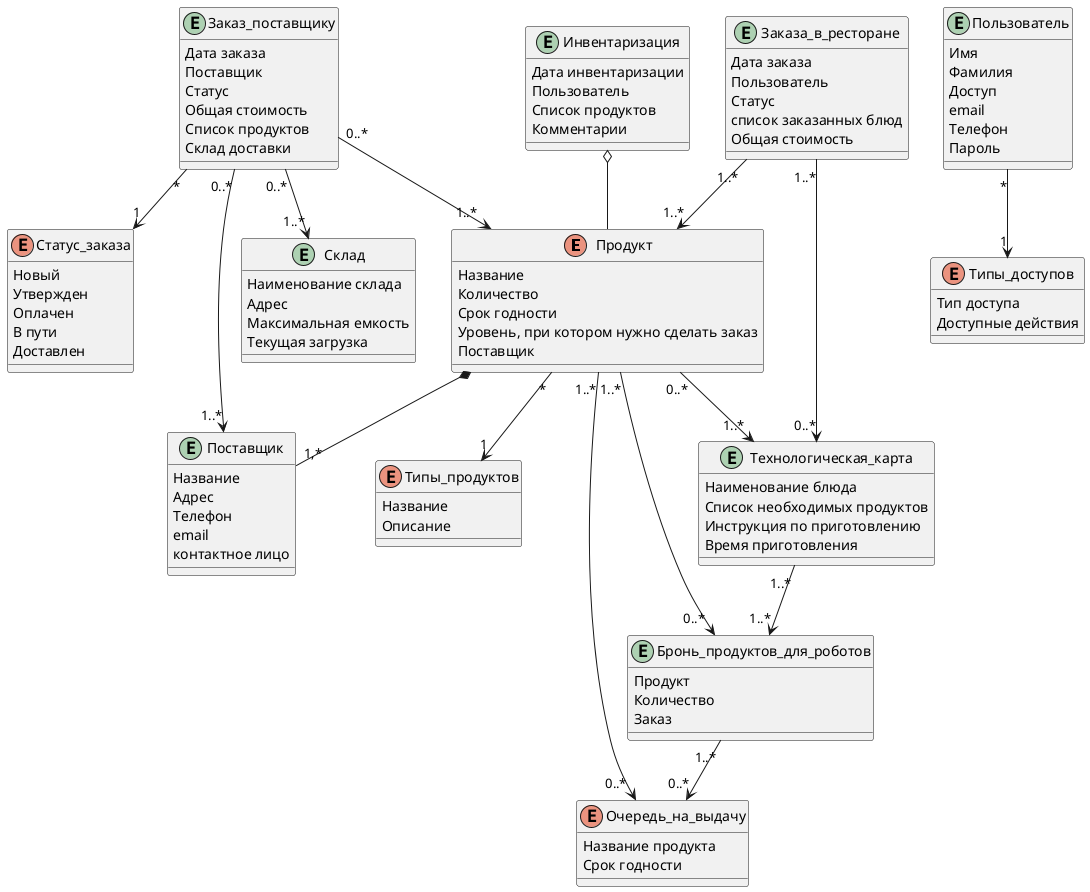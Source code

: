  @startuml
Enum Продукт {
Название
Количество
Срок годности
Уровень, при котором нужно сделать заказ
Поставщик
}

Entity Поставщик{
Название
Адрес
Телефон 
email
контактное лицо
}
 

Entity Пользователь {
Имя
Фамилия
Доступ 
email
Телефон
Пароль
}

Enum Типы_доступов {
Тип доступа
Доступные действия
}

Entity Заказ_поставщику {
Дата заказа
Поставщик
Статус
Общая стоимость
Список продуктов
Склад доставки
}


Entity Заказа_в_ресторане {
Дата заказа
Пользователь 
Статус
список заказанных блюд
Общая стоимость

}

Entity Технологическая_карта {
Наименование блюда
Список необходимых продуктов
Инструкция по приготовлению
Время приготовления

}
Enum Типы_продуктов {
Название
Описание
}
Enum Очередь_на_выдачу {
Название продукта
Срок годности
}
Entity Склад {
Наименование склада
Адрес
Максимальная емкость
Текущая загрузка
}
Entity Инвентаризация {
Дата инвентаризации
Пользователь
Список продуктов 
Комментарии 
}
Entity Бронь_продуктов_для_роботов {
Продукт
Количество
Заказ
}
Enum Статус_заказа {
  Новый
  Утвержден
  Оплачен
  В пути
  Доставлен
}

Продукт *--"1,*" Поставщик
Инвентаризация o-- Продукт
Заказ_поставщику "0..*" --> "1..*" Продукт
Пользователь "*" --> "1" Типы_доступов
Продукт "*" --> "1" Типы_продуктов
Продукт "1..*" --> "0..* " Бронь_продуктов_для_роботов
Продукт "0..*" --> "1..*" Технологическая_карта
Продукт "1..*" --> "0..* " Очередь_на_выдачу
Заказ_поставщику "0..*" --> "1..*" Склад
Заказа_в_ресторане "1..*" --> "0..*"  Технологическая_карта
Технологическая_карта "1..*" --> "1..*" Бронь_продуктов_для_роботов
Заказ_поставщику"0..*" --> "1..*"Поставщик
Бронь_продуктов_для_роботов "1..*" --> "0..*"Очередь_на_выдачу
Заказ_поставщику "*" --> "1" Статус_заказа
Заказа_в_ресторане "1..*" --> "1..*" Продукт
@enduml

